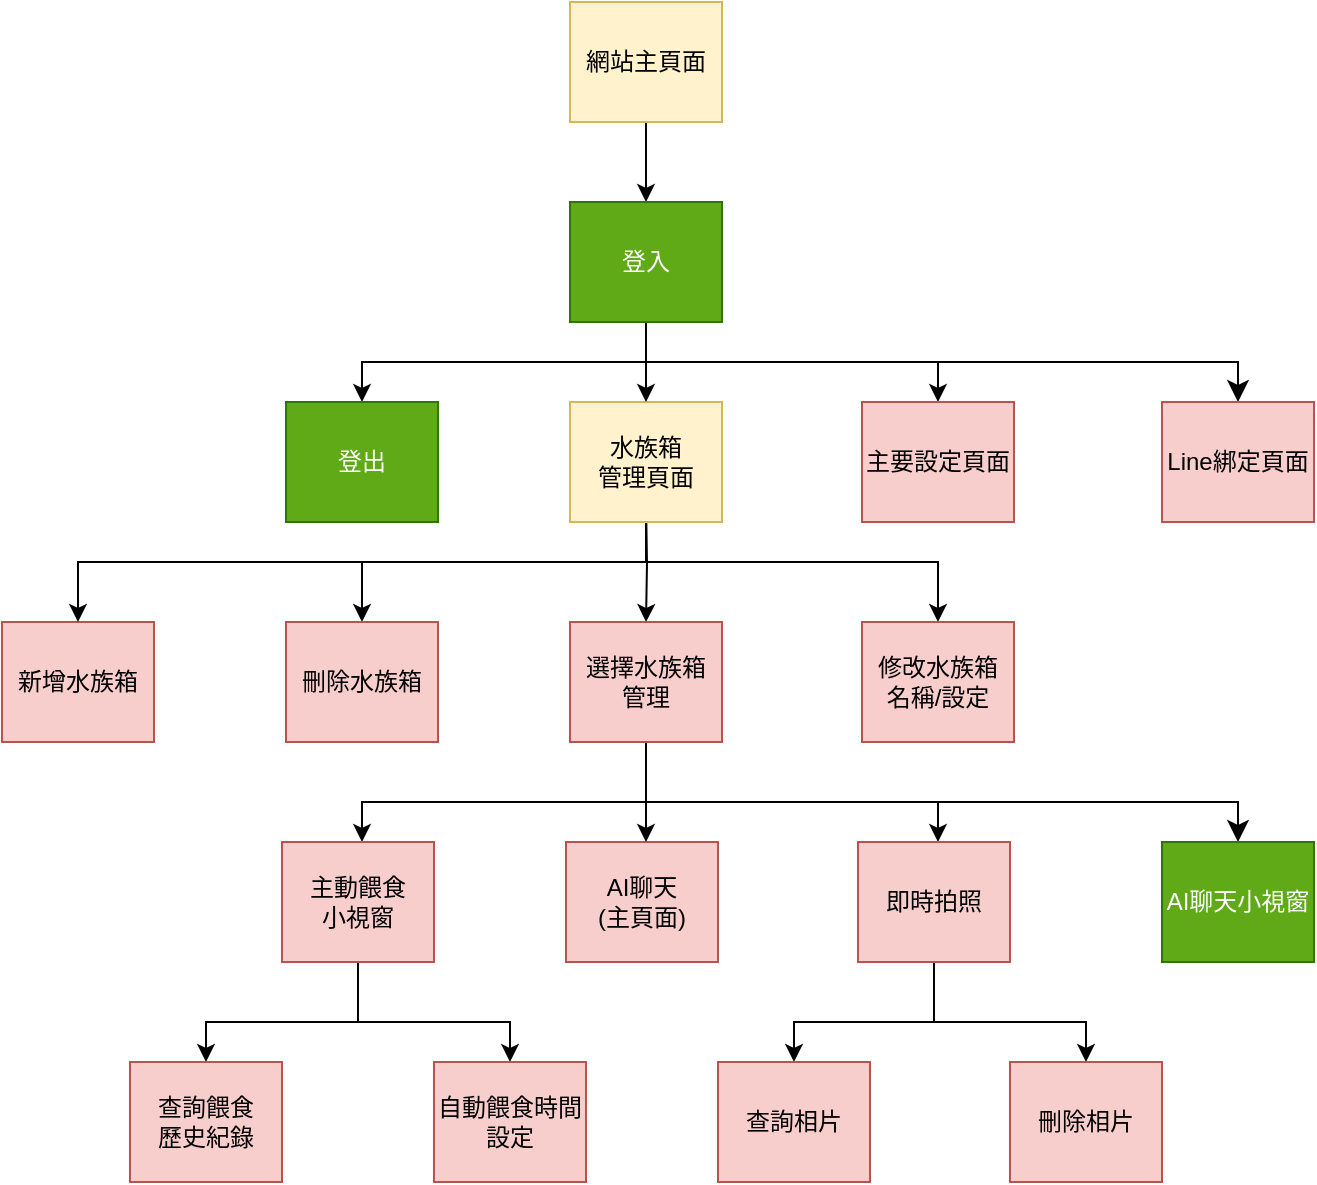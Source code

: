 <mxfile version="26.1.0">
  <diagram name="第 1 页" id="qxr8rwR3FGHMAv2gkV_n">
    <mxGraphModel dx="1289" dy="671" grid="1" gridSize="10" guides="1" tooltips="1" connect="1" arrows="1" fold="1" page="1" pageScale="1" pageWidth="827" pageHeight="1169" math="0" shadow="0">
      <root>
        <mxCell id="0" />
        <mxCell id="1" parent="0" />
        <mxCell id="ltNcGw3DbdvZMagww6wU-3" style="edgeStyle=orthogonalEdgeStyle;rounded=0;orthogonalLoop=1;jettySize=auto;html=1;fillColor=#d5e8d4;strokeColor=#000000;" parent="1" source="VGdH3UC9-iB7ZPibDdx0-2" target="ltNcGw3DbdvZMagww6wU-9" edge="1">
          <mxGeometry relative="1" as="geometry" />
        </mxCell>
        <mxCell id="VGdH3UC9-iB7ZPibDdx0-2" value="網站主頁面" style="rounded=0;whiteSpace=wrap;html=1;fillColor=#fff2cc;strokeColor=#d6b656;" parent="1" vertex="1">
          <mxGeometry x="414" y="30" width="76" height="60" as="geometry" />
        </mxCell>
        <mxCell id="VGdH3UC9-iB7ZPibDdx0-6" value="新增水族箱" style="rounded=0;whiteSpace=wrap;html=1;fillColor=#f8cecc;strokeColor=#b85450;" parent="1" vertex="1">
          <mxGeometry x="130" y="340" width="76" height="60" as="geometry" />
        </mxCell>
        <mxCell id="VGdH3UC9-iB7ZPibDdx0-33" value="AI聊天&lt;div&gt;(主頁面)&lt;/div&gt;" style="rounded=0;whiteSpace=wrap;html=1;fillColor=#f8cecc;strokeColor=#b85450;" parent="1" vertex="1">
          <mxGeometry x="412" y="450" width="76" height="60" as="geometry" />
        </mxCell>
        <mxCell id="ltNcGw3DbdvZMagww6wU-31" style="edgeStyle=orthogonalEdgeStyle;rounded=0;orthogonalLoop=1;jettySize=auto;html=1;" parent="1" target="ltNcGw3DbdvZMagww6wU-18" edge="1">
          <mxGeometry relative="1" as="geometry">
            <mxPoint x="452.0" y="280" as="sourcePoint" />
          </mxGeometry>
        </mxCell>
        <mxCell id="ltNcGw3DbdvZMagww6wU-32" style="edgeStyle=orthogonalEdgeStyle;rounded=0;orthogonalLoop=1;jettySize=auto;html=1;" parent="1" target="ltNcGw3DbdvZMagww6wU-22" edge="1">
          <mxGeometry relative="1" as="geometry">
            <mxPoint x="452" y="280" as="sourcePoint" />
            <Array as="points">
              <mxPoint x="452" y="310" />
              <mxPoint x="598" y="310" />
            </Array>
          </mxGeometry>
        </mxCell>
        <mxCell id="ltNcGw3DbdvZMagww6wU-35" style="edgeStyle=orthogonalEdgeStyle;rounded=0;orthogonalLoop=1;jettySize=auto;html=1;" parent="1" target="JMmLs8NKi63Y9XhVC6E7-3" edge="1">
          <mxGeometry relative="1" as="geometry">
            <mxPoint x="452" y="280" as="sourcePoint" />
            <Array as="points">
              <mxPoint x="452" y="310" />
              <mxPoint x="310" y="310" />
            </Array>
          </mxGeometry>
        </mxCell>
        <mxCell id="ltNcGw3DbdvZMagww6wU-36" style="edgeStyle=orthogonalEdgeStyle;rounded=0;orthogonalLoop=1;jettySize=auto;html=1;" parent="1" target="VGdH3UC9-iB7ZPibDdx0-6" edge="1">
          <mxGeometry relative="1" as="geometry">
            <mxPoint x="452" y="280" as="sourcePoint" />
            <Array as="points">
              <mxPoint x="452" y="310" />
              <mxPoint x="168" y="310" />
            </Array>
          </mxGeometry>
        </mxCell>
        <mxCell id="JMmLs8NKi63Y9XhVC6E7-1" value="水族箱&lt;div&gt;管理頁面&lt;/div&gt;" style="rounded=0;whiteSpace=wrap;html=1;fillColor=#fff2cc;strokeColor=#d6b656;" parent="1" vertex="1">
          <mxGeometry x="414" y="230" width="76" height="60" as="geometry" />
        </mxCell>
        <mxCell id="JMmLs8NKi63Y9XhVC6E7-3" value="刪除水族箱" style="rounded=0;whiteSpace=wrap;html=1;fillColor=#f8cecc;strokeColor=#b85450;" parent="1" vertex="1">
          <mxGeometry x="272" y="340" width="76" height="60" as="geometry" />
        </mxCell>
        <mxCell id="ltNcGw3DbdvZMagww6wU-10" style="edgeStyle=orthogonalEdgeStyle;rounded=0;orthogonalLoop=1;jettySize=auto;html=1;" parent="1" source="ltNcGw3DbdvZMagww6wU-9" target="JMmLs8NKi63Y9XhVC6E7-1" edge="1">
          <mxGeometry relative="1" as="geometry" />
        </mxCell>
        <mxCell id="ltNcGw3DbdvZMagww6wU-29" style="edgeStyle=orthogonalEdgeStyle;rounded=0;orthogonalLoop=1;jettySize=auto;html=1;" parent="1" source="ltNcGw3DbdvZMagww6wU-9" target="ltNcGw3DbdvZMagww6wU-14" edge="1">
          <mxGeometry relative="1" as="geometry">
            <Array as="points">
              <mxPoint x="452" y="210" />
              <mxPoint x="310" y="210" />
            </Array>
          </mxGeometry>
        </mxCell>
        <mxCell id="ltNcGw3DbdvZMagww6wU-30" style="edgeStyle=orthogonalEdgeStyle;rounded=0;orthogonalLoop=1;jettySize=auto;html=1;" parent="1" source="ltNcGw3DbdvZMagww6wU-9" target="ltNcGw3DbdvZMagww6wU-20" edge="1">
          <mxGeometry relative="1" as="geometry">
            <Array as="points">
              <mxPoint x="452" y="210" />
              <mxPoint x="598" y="210" />
            </Array>
          </mxGeometry>
        </mxCell>
        <mxCell id="Ka-AKpqCBmr7RRFNEhGz-2" style="edgeStyle=orthogonalEdgeStyle;rounded=0;orthogonalLoop=1;jettySize=auto;html=1;fontSize=12;startSize=8;endSize=8;" edge="1" parent="1" source="ltNcGw3DbdvZMagww6wU-9" target="Ka-AKpqCBmr7RRFNEhGz-1">
          <mxGeometry relative="1" as="geometry">
            <Array as="points">
              <mxPoint x="452" y="210" />
              <mxPoint x="748" y="210" />
            </Array>
          </mxGeometry>
        </mxCell>
        <mxCell id="ltNcGw3DbdvZMagww6wU-9" value="登入" style="rounded=0;whiteSpace=wrap;html=1;fillColor=#60a917;strokeColor=#2D7600;fontColor=#ffffff;" parent="1" vertex="1">
          <mxGeometry x="414" y="130" width="76" height="60" as="geometry" />
        </mxCell>
        <mxCell id="ltNcGw3DbdvZMagww6wU-14" value="登出" style="rounded=0;whiteSpace=wrap;html=1;fillColor=#60a917;strokeColor=#2D7600;fontColor=#ffffff;" parent="1" vertex="1">
          <mxGeometry x="272" y="230" width="76" height="60" as="geometry" />
        </mxCell>
        <mxCell id="ltNcGw3DbdvZMagww6wU-46" style="edgeStyle=orthogonalEdgeStyle;rounded=0;orthogonalLoop=1;jettySize=auto;html=1;" parent="1" source="ltNcGw3DbdvZMagww6wU-18" target="ltNcGw3DbdvZMagww6wU-42" edge="1">
          <mxGeometry relative="1" as="geometry">
            <Array as="points">
              <mxPoint x="452" y="430" />
              <mxPoint x="598" y="430" />
            </Array>
          </mxGeometry>
        </mxCell>
        <mxCell id="ltNcGw3DbdvZMagww6wU-47" style="edgeStyle=orthogonalEdgeStyle;rounded=0;orthogonalLoop=1;jettySize=auto;html=1;" parent="1" source="ltNcGw3DbdvZMagww6wU-18" target="VGdH3UC9-iB7ZPibDdx0-33" edge="1">
          <mxGeometry relative="1" as="geometry">
            <Array as="points">
              <mxPoint x="452" y="450" />
              <mxPoint x="452" y="450" />
            </Array>
          </mxGeometry>
        </mxCell>
        <mxCell id="ltNcGw3DbdvZMagww6wU-48" style="edgeStyle=orthogonalEdgeStyle;rounded=0;orthogonalLoop=1;jettySize=auto;html=1;" parent="1" source="ltNcGw3DbdvZMagww6wU-18" target="ltNcGw3DbdvZMagww6wU-25" edge="1">
          <mxGeometry relative="1" as="geometry">
            <Array as="points">
              <mxPoint x="452" y="430" />
              <mxPoint x="310" y="430" />
            </Array>
          </mxGeometry>
        </mxCell>
        <mxCell id="Ka-AKpqCBmr7RRFNEhGz-4" style="edgeStyle=orthogonalEdgeStyle;rounded=0;orthogonalLoop=1;jettySize=auto;html=1;fontSize=12;startSize=8;endSize=8;" edge="1" parent="1" source="ltNcGw3DbdvZMagww6wU-18" target="Ka-AKpqCBmr7RRFNEhGz-3">
          <mxGeometry relative="1" as="geometry">
            <Array as="points">
              <mxPoint x="452" y="430" />
              <mxPoint x="748" y="430" />
            </Array>
          </mxGeometry>
        </mxCell>
        <mxCell id="ltNcGw3DbdvZMagww6wU-18" value="選擇水族箱&lt;div&gt;管理&lt;/div&gt;" style="rounded=0;whiteSpace=wrap;html=1;fillColor=#f8cecc;strokeColor=#b85450;" parent="1" vertex="1">
          <mxGeometry x="414" y="340" width="76" height="60" as="geometry" />
        </mxCell>
        <mxCell id="ltNcGw3DbdvZMagww6wU-20" value="主要設定頁面" style="rounded=0;whiteSpace=wrap;html=1;fillColor=#f8cecc;strokeColor=#b85450;" parent="1" vertex="1">
          <mxGeometry x="560" y="230" width="76" height="60" as="geometry" />
        </mxCell>
        <mxCell id="ltNcGw3DbdvZMagww6wU-22" value="修改水族箱&lt;div&gt;名稱/設定&lt;/div&gt;" style="rounded=0;whiteSpace=wrap;html=1;fillColor=#f8cecc;strokeColor=#b85450;" parent="1" vertex="1">
          <mxGeometry x="560" y="340" width="76" height="60" as="geometry" />
        </mxCell>
        <mxCell id="ltNcGw3DbdvZMagww6wU-54" value="" style="edgeStyle=orthogonalEdgeStyle;rounded=0;orthogonalLoop=1;jettySize=auto;html=1;" parent="1" source="ltNcGw3DbdvZMagww6wU-25" target="ltNcGw3DbdvZMagww6wU-27" edge="1">
          <mxGeometry relative="1" as="geometry">
            <Array as="points">
              <mxPoint x="308" y="540" />
              <mxPoint x="384" y="540" />
            </Array>
          </mxGeometry>
        </mxCell>
        <mxCell id="ltNcGw3DbdvZMagww6wU-56" style="edgeStyle=orthogonalEdgeStyle;rounded=0;orthogonalLoop=1;jettySize=auto;html=1;" parent="1" source="ltNcGw3DbdvZMagww6wU-25" target="ltNcGw3DbdvZMagww6wU-55" edge="1">
          <mxGeometry relative="1" as="geometry">
            <Array as="points">
              <mxPoint x="308" y="540" />
              <mxPoint x="232" y="540" />
            </Array>
          </mxGeometry>
        </mxCell>
        <mxCell id="ltNcGw3DbdvZMagww6wU-25" value="主動餵食&lt;div&gt;小視窗&lt;/div&gt;" style="rounded=0;whiteSpace=wrap;html=1;fillColor=#f8cecc;strokeColor=#b85450;" parent="1" vertex="1">
          <mxGeometry x="270" y="450" width="76" height="60" as="geometry" />
        </mxCell>
        <mxCell id="ltNcGw3DbdvZMagww6wU-27" value="自動餵食時間設定" style="rounded=0;whiteSpace=wrap;html=1;fillColor=#f8cecc;strokeColor=#b85450;" parent="1" vertex="1">
          <mxGeometry x="346" y="560" width="76" height="60" as="geometry" />
        </mxCell>
        <mxCell id="ltNcGw3DbdvZMagww6wU-51" value="" style="edgeStyle=orthogonalEdgeStyle;rounded=0;orthogonalLoop=1;jettySize=auto;html=1;" parent="1" source="ltNcGw3DbdvZMagww6wU-42" target="ltNcGw3DbdvZMagww6wU-50" edge="1">
          <mxGeometry relative="1" as="geometry">
            <Array as="points">
              <mxPoint x="596" y="540" />
              <mxPoint x="526" y="540" />
            </Array>
          </mxGeometry>
        </mxCell>
        <mxCell id="ltNcGw3DbdvZMagww6wU-53" style="edgeStyle=orthogonalEdgeStyle;rounded=0;orthogonalLoop=1;jettySize=auto;html=1;" parent="1" source="ltNcGw3DbdvZMagww6wU-42" target="ltNcGw3DbdvZMagww6wU-52" edge="1">
          <mxGeometry relative="1" as="geometry">
            <Array as="points">
              <mxPoint x="596" y="540" />
              <mxPoint x="672" y="540" />
            </Array>
          </mxGeometry>
        </mxCell>
        <mxCell id="ltNcGw3DbdvZMagww6wU-42" value="即時拍照" style="rounded=0;whiteSpace=wrap;html=1;fillColor=#f8cecc;strokeColor=#b85450;" parent="1" vertex="1">
          <mxGeometry x="558" y="450" width="76" height="60" as="geometry" />
        </mxCell>
        <mxCell id="ltNcGw3DbdvZMagww6wU-50" value="查詢相片" style="rounded=0;whiteSpace=wrap;html=1;fillColor=#f8cecc;strokeColor=#b85450;" parent="1" vertex="1">
          <mxGeometry x="488" y="560" width="76" height="60" as="geometry" />
        </mxCell>
        <mxCell id="ltNcGw3DbdvZMagww6wU-52" value="刪除相片" style="rounded=0;whiteSpace=wrap;html=1;fillColor=#f8cecc;strokeColor=#b85450;" parent="1" vertex="1">
          <mxGeometry x="634" y="560" width="76" height="60" as="geometry" />
        </mxCell>
        <mxCell id="ltNcGw3DbdvZMagww6wU-55" value="查詢餵食&lt;div&gt;歷史紀錄&lt;/div&gt;" style="rounded=0;whiteSpace=wrap;html=1;fillColor=#f8cecc;strokeColor=#b85450;" parent="1" vertex="1">
          <mxGeometry x="194" y="560" width="76" height="60" as="geometry" />
        </mxCell>
        <mxCell id="Ka-AKpqCBmr7RRFNEhGz-1" value="Line綁定頁面" style="rounded=0;whiteSpace=wrap;html=1;fillColor=#f8cecc;strokeColor=#b85450;" vertex="1" parent="1">
          <mxGeometry x="710" y="230" width="76" height="60" as="geometry" />
        </mxCell>
        <mxCell id="Ka-AKpqCBmr7RRFNEhGz-3" value="AI聊天小視窗" style="rounded=0;whiteSpace=wrap;html=1;fillColor=#60a917;fontColor=#ffffff;strokeColor=#2D7600;" vertex="1" parent="1">
          <mxGeometry x="710" y="450" width="76" height="60" as="geometry" />
        </mxCell>
      </root>
    </mxGraphModel>
  </diagram>
</mxfile>
